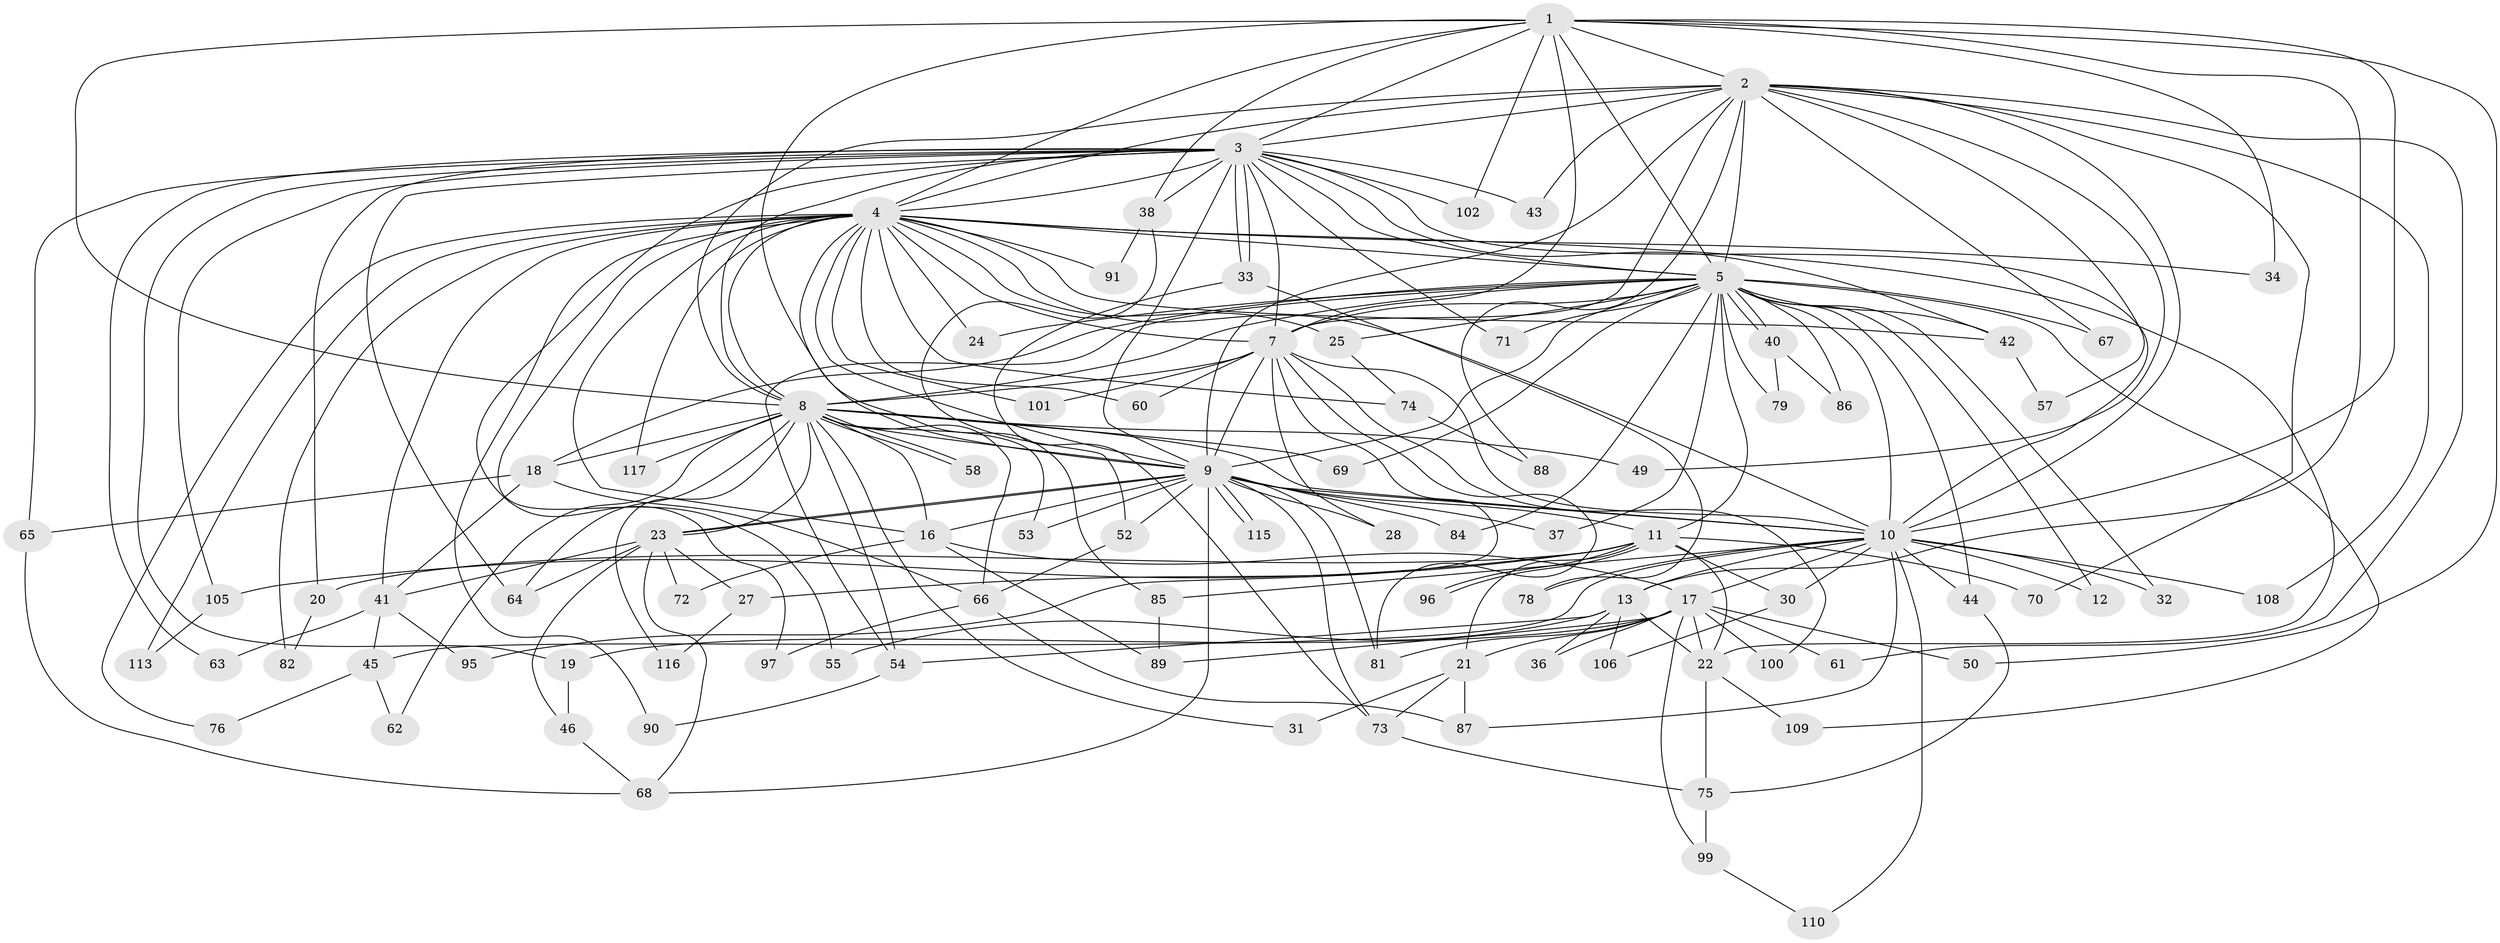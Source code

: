 // Generated by graph-tools (version 1.1) at 2025/51/02/27/25 19:51:45]
// undirected, 92 vertices, 218 edges
graph export_dot {
graph [start="1"]
  node [color=gray90,style=filled];
  1 [super="+107"];
  2 [super="+104"];
  3 [super="+92"];
  4 [super="+14"];
  5 [super="+6"];
  7 [super="+26"];
  8 [super="+15"];
  9 [super="+29"];
  10 [super="+56"];
  11 [super="+111"];
  12;
  13 [super="+98"];
  16 [super="+51"];
  17 [super="+93"];
  18 [super="+47"];
  19;
  20;
  21;
  22 [super="+35"];
  23 [super="+39"];
  24;
  25;
  27;
  28;
  30;
  31;
  32;
  33;
  34;
  36;
  37;
  38;
  40 [super="+59"];
  41 [super="+112"];
  42 [super="+48"];
  43;
  44;
  45;
  46;
  49;
  50;
  52 [super="+94"];
  53;
  54;
  55;
  57;
  58;
  60;
  61;
  62;
  63;
  64;
  65 [super="+114"];
  66;
  67;
  68 [super="+83"];
  69;
  70;
  71;
  72;
  73 [super="+80"];
  74;
  75 [super="+77"];
  76;
  78;
  79;
  81;
  82;
  84;
  85;
  86;
  87 [super="+103"];
  88;
  89 [super="+118"];
  90;
  91;
  95;
  96;
  97;
  99;
  100;
  101;
  102;
  105;
  106;
  108;
  109;
  110;
  113;
  115;
  116;
  117;
  1 -- 2 [weight=2];
  1 -- 3 [weight=2];
  1 -- 4;
  1 -- 5 [weight=2];
  1 -- 7;
  1 -- 8 [weight=2];
  1 -- 9;
  1 -- 10;
  1 -- 13;
  1 -- 34;
  1 -- 38;
  1 -- 50;
  1 -- 102;
  2 -- 3;
  2 -- 4;
  2 -- 5 [weight=2];
  2 -- 7;
  2 -- 8;
  2 -- 9;
  2 -- 10;
  2 -- 43;
  2 -- 49;
  2 -- 57;
  2 -- 61;
  2 -- 67;
  2 -- 70;
  2 -- 88;
  2 -- 108;
  3 -- 4;
  3 -- 5 [weight=2];
  3 -- 7;
  3 -- 8;
  3 -- 9;
  3 -- 10;
  3 -- 19;
  3 -- 20;
  3 -- 33;
  3 -- 33;
  3 -- 38;
  3 -- 43;
  3 -- 63;
  3 -- 65;
  3 -- 71;
  3 -- 97;
  3 -- 105;
  3 -- 64;
  3 -- 102;
  3 -- 42;
  4 -- 5 [weight=2];
  4 -- 7;
  4 -- 8 [weight=2];
  4 -- 9;
  4 -- 10;
  4 -- 22;
  4 -- 24;
  4 -- 25;
  4 -- 34;
  4 -- 42;
  4 -- 55;
  4 -- 60;
  4 -- 74;
  4 -- 76;
  4 -- 82;
  4 -- 85;
  4 -- 90;
  4 -- 91;
  4 -- 101;
  4 -- 113;
  4 -- 117;
  4 -- 41;
  4 -- 16;
  5 -- 7 [weight=2];
  5 -- 8 [weight=2];
  5 -- 9 [weight=2];
  5 -- 10 [weight=3];
  5 -- 11;
  5 -- 12;
  5 -- 18 [weight=2];
  5 -- 24;
  5 -- 32;
  5 -- 40 [weight=2];
  5 -- 40;
  5 -- 44;
  5 -- 69;
  5 -- 86;
  5 -- 109;
  5 -- 67;
  5 -- 71;
  5 -- 79;
  5 -- 84;
  5 -- 25;
  5 -- 37;
  5 -- 42;
  5 -- 54;
  7 -- 8 [weight=2];
  7 -- 9;
  7 -- 10;
  7 -- 28;
  7 -- 60;
  7 -- 81;
  7 -- 95;
  7 -- 100;
  7 -- 101;
  8 -- 9;
  8 -- 10;
  8 -- 16;
  8 -- 18;
  8 -- 31;
  8 -- 49;
  8 -- 53;
  8 -- 54;
  8 -- 58;
  8 -- 58;
  8 -- 62;
  8 -- 64;
  8 -- 66;
  8 -- 69;
  8 -- 116;
  8 -- 117;
  8 -- 23;
  9 -- 10 [weight=2];
  9 -- 11;
  9 -- 16;
  9 -- 23;
  9 -- 23;
  9 -- 28;
  9 -- 52;
  9 -- 53;
  9 -- 68;
  9 -- 73;
  9 -- 81;
  9 -- 84;
  9 -- 115;
  9 -- 115;
  9 -- 37;
  10 -- 12;
  10 -- 13;
  10 -- 17;
  10 -- 30;
  10 -- 32;
  10 -- 44;
  10 -- 45;
  10 -- 78;
  10 -- 85;
  10 -- 87;
  10 -- 108;
  10 -- 110;
  11 -- 20;
  11 -- 21;
  11 -- 27;
  11 -- 30;
  11 -- 70;
  11 -- 96;
  11 -- 96;
  11 -- 105;
  11 -- 22;
  13 -- 22;
  13 -- 36;
  13 -- 55;
  13 -- 106;
  13 -- 54;
  16 -- 17;
  16 -- 72;
  16 -- 89;
  17 -- 19;
  17 -- 21;
  17 -- 36;
  17 -- 50;
  17 -- 61;
  17 -- 89;
  17 -- 99;
  17 -- 100;
  17 -- 22;
  17 -- 81;
  18 -- 41;
  18 -- 65;
  18 -- 66;
  19 -- 46;
  20 -- 82;
  21 -- 31;
  21 -- 87;
  21 -- 73;
  22 -- 109;
  22 -- 75;
  23 -- 27;
  23 -- 46;
  23 -- 64;
  23 -- 41;
  23 -- 72;
  23 -- 68;
  25 -- 74;
  27 -- 116;
  30 -- 106;
  33 -- 73;
  33 -- 78;
  38 -- 52;
  38 -- 91;
  40 -- 86;
  40 -- 79;
  41 -- 45;
  41 -- 63;
  41 -- 95;
  42 -- 57;
  44 -- 75;
  45 -- 62;
  45 -- 76;
  46 -- 68;
  52 -- 66;
  54 -- 90;
  65 -- 68;
  66 -- 97;
  66 -- 87;
  73 -- 75;
  74 -- 88;
  75 -- 99;
  85 -- 89;
  99 -- 110;
  105 -- 113;
}

